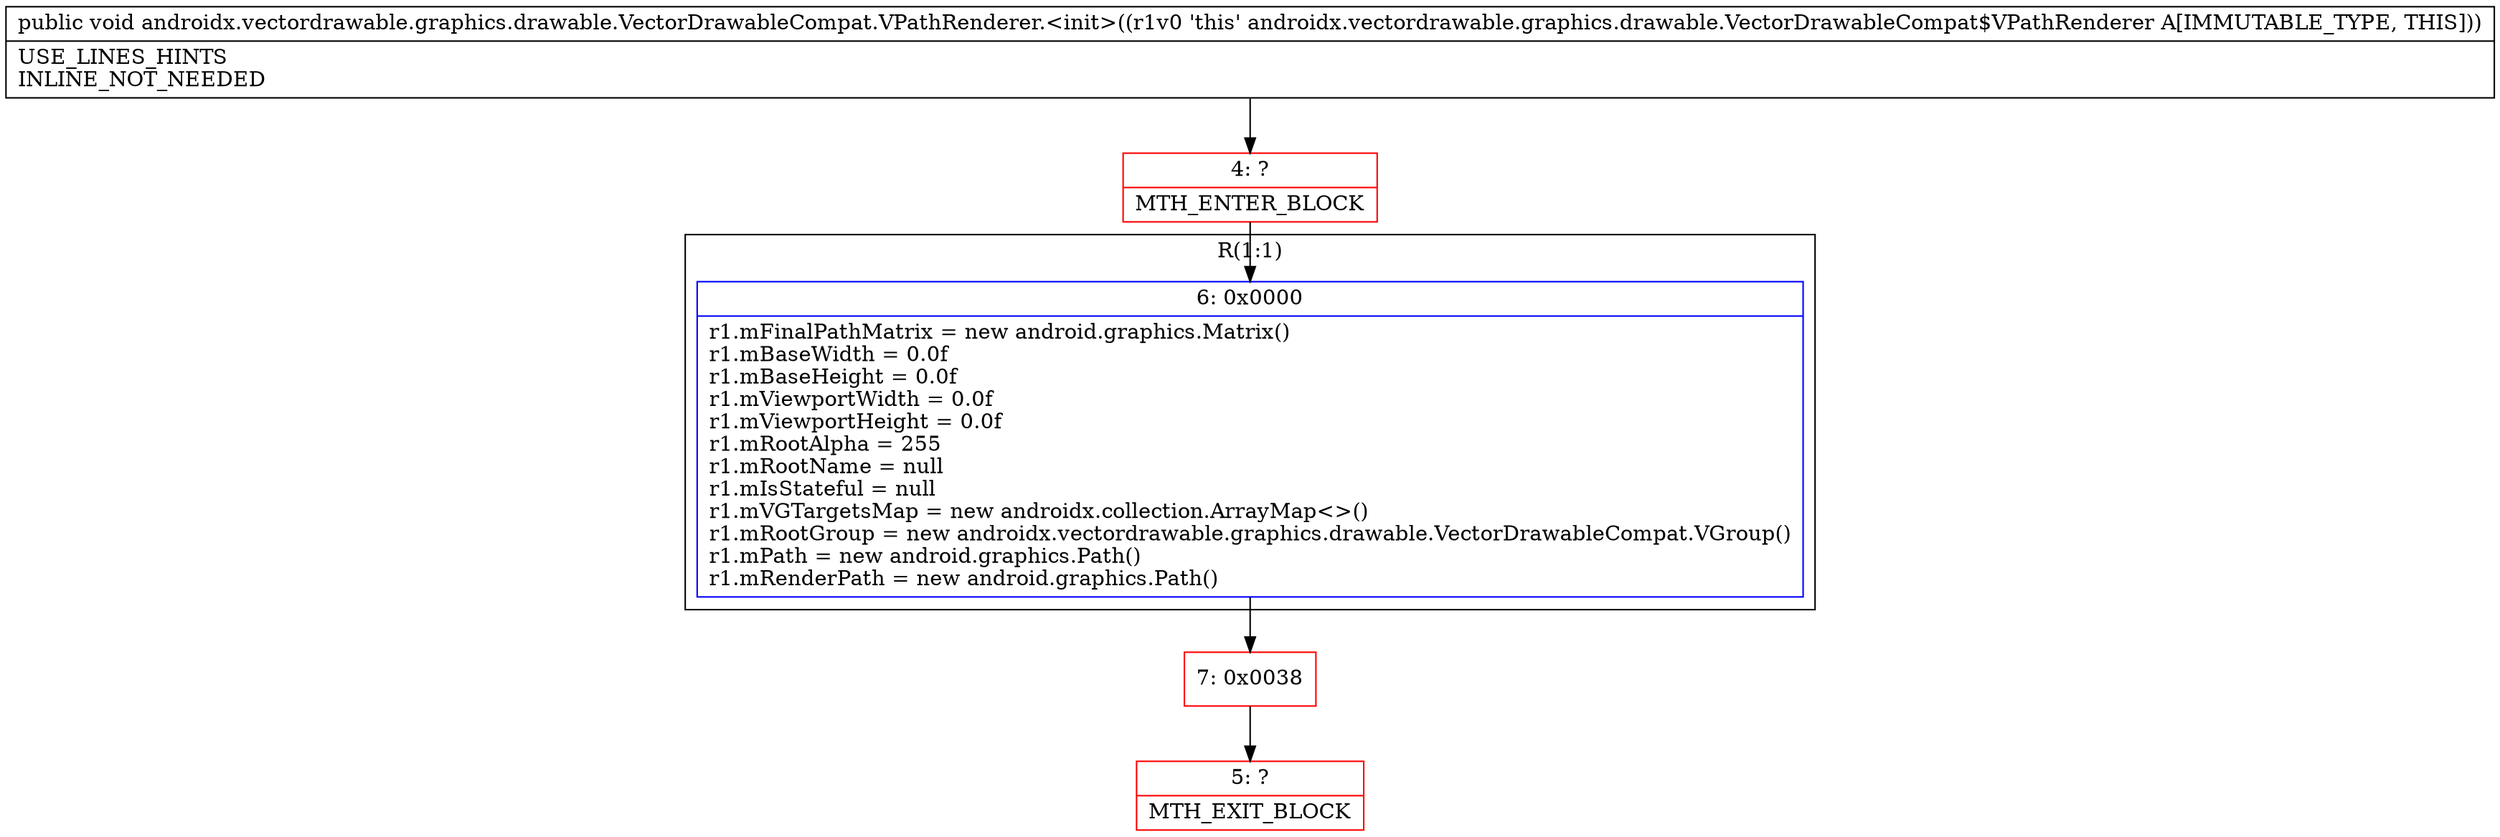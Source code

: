 digraph "CFG forandroidx.vectordrawable.graphics.drawable.VectorDrawableCompat.VPathRenderer.\<init\>()V" {
subgraph cluster_Region_1595035565 {
label = "R(1:1)";
node [shape=record,color=blue];
Node_6 [shape=record,label="{6\:\ 0x0000|r1.mFinalPathMatrix = new android.graphics.Matrix()\lr1.mBaseWidth = 0.0f\lr1.mBaseHeight = 0.0f\lr1.mViewportWidth = 0.0f\lr1.mViewportHeight = 0.0f\lr1.mRootAlpha = 255\lr1.mRootName = null\lr1.mIsStateful = null\lr1.mVGTargetsMap = new androidx.collection.ArrayMap\<\>()\lr1.mRootGroup = new androidx.vectordrawable.graphics.drawable.VectorDrawableCompat.VGroup()\lr1.mPath = new android.graphics.Path()\lr1.mRenderPath = new android.graphics.Path()\l}"];
}
Node_4 [shape=record,color=red,label="{4\:\ ?|MTH_ENTER_BLOCK\l}"];
Node_7 [shape=record,color=red,label="{7\:\ 0x0038}"];
Node_5 [shape=record,color=red,label="{5\:\ ?|MTH_EXIT_BLOCK\l}"];
MethodNode[shape=record,label="{public void androidx.vectordrawable.graphics.drawable.VectorDrawableCompat.VPathRenderer.\<init\>((r1v0 'this' androidx.vectordrawable.graphics.drawable.VectorDrawableCompat$VPathRenderer A[IMMUTABLE_TYPE, THIS]))  | USE_LINES_HINTS\lINLINE_NOT_NEEDED\l}"];
MethodNode -> Node_4;Node_6 -> Node_7;
Node_4 -> Node_6;
Node_7 -> Node_5;
}

